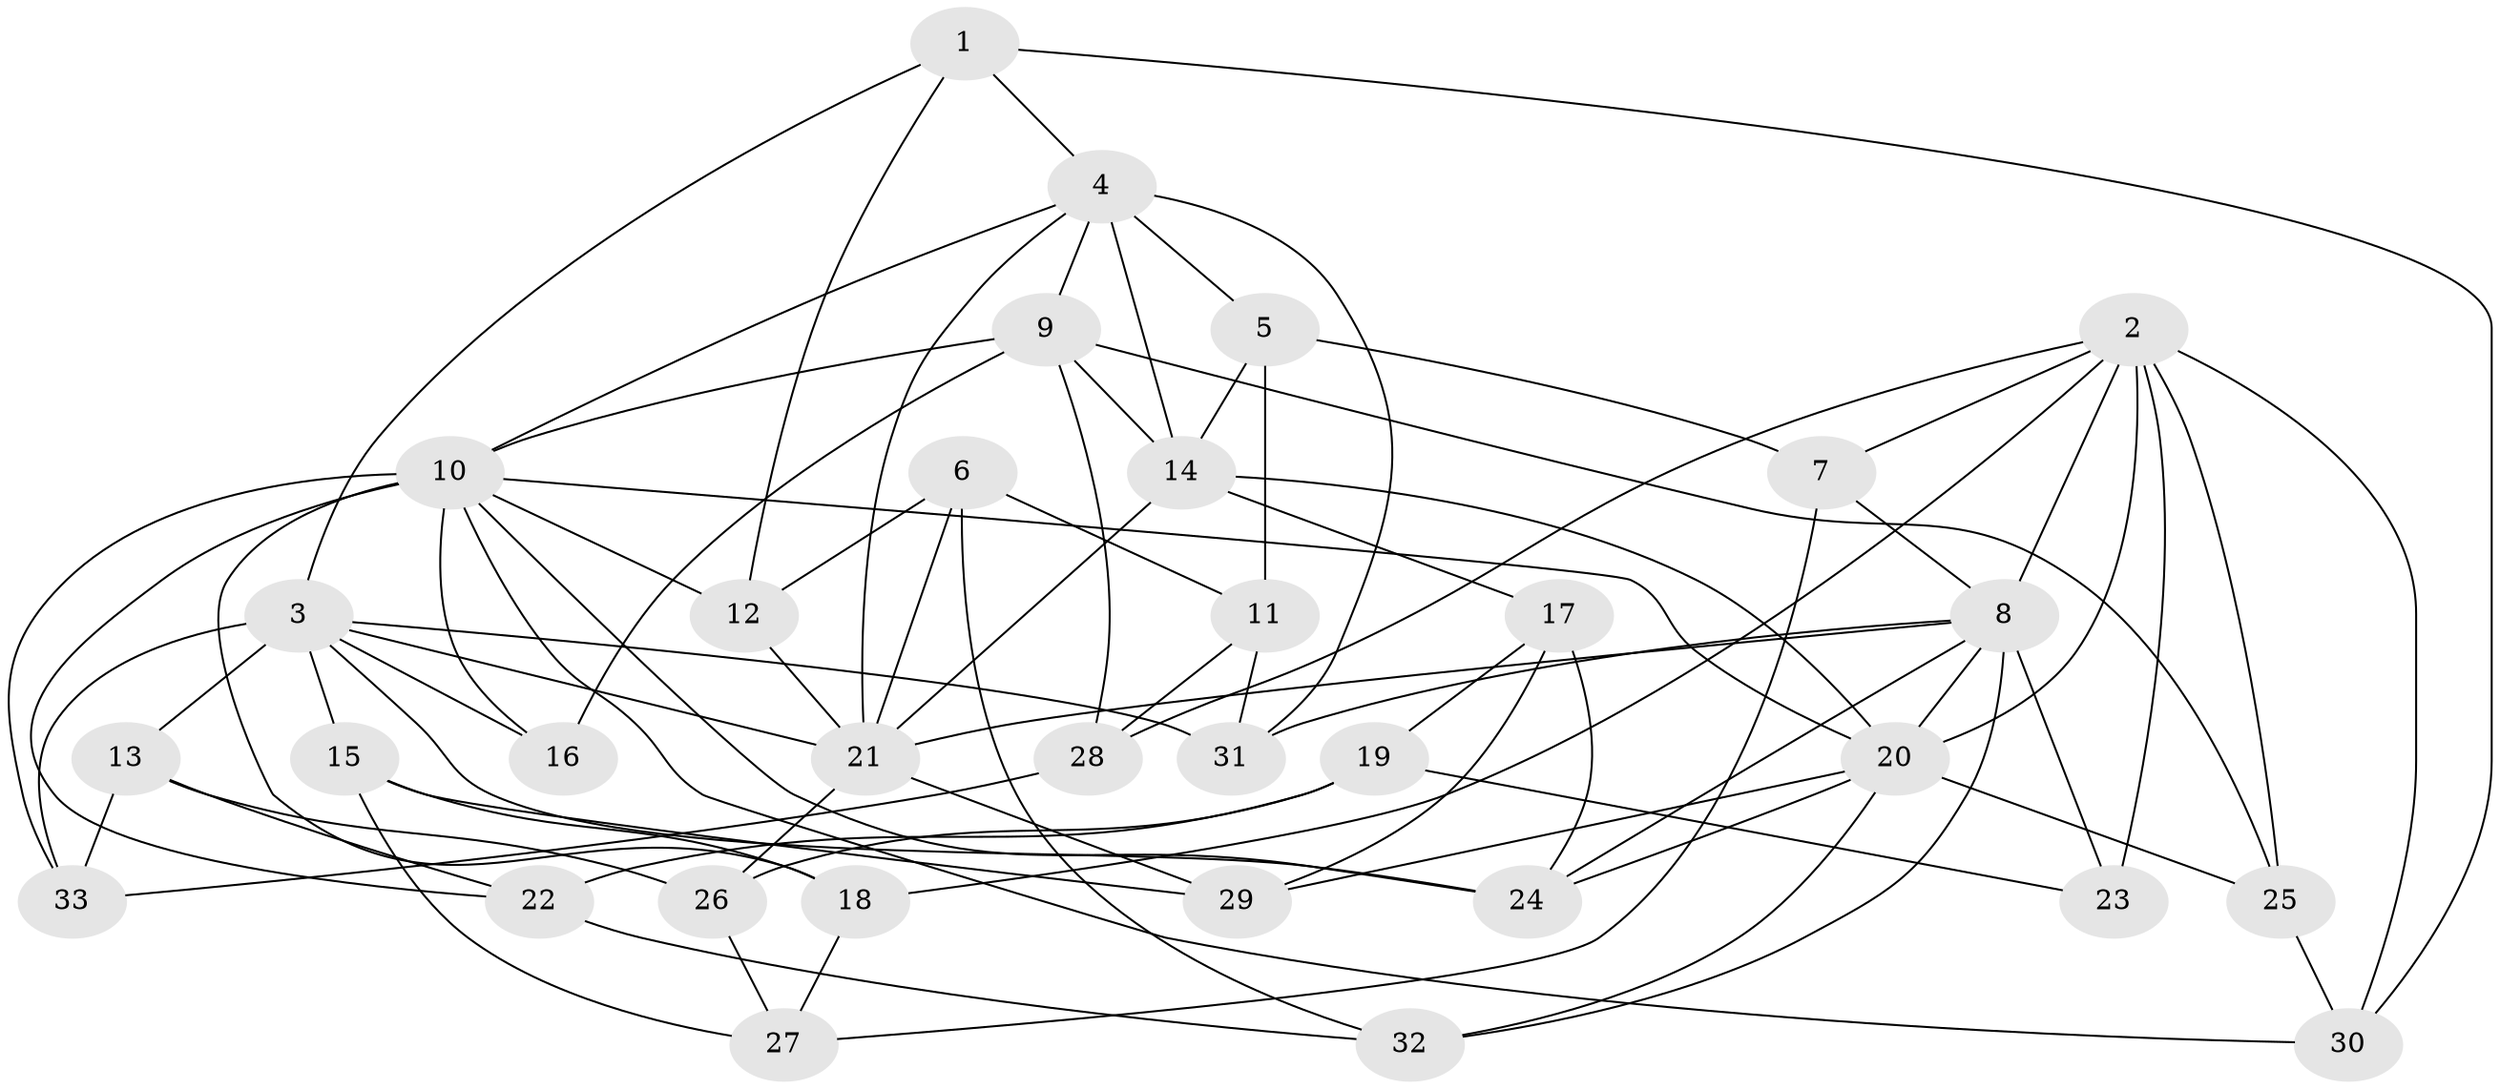 // original degree distribution, {4: 1.0}
// Generated by graph-tools (version 1.1) at 2025/38/03/09/25 02:38:14]
// undirected, 33 vertices, 82 edges
graph export_dot {
graph [start="1"]
  node [color=gray90,style=filled];
  1;
  2;
  3;
  4;
  5;
  6;
  7;
  8;
  9;
  10;
  11;
  12;
  13;
  14;
  15;
  16;
  17;
  18;
  19;
  20;
  21;
  22;
  23;
  24;
  25;
  26;
  27;
  28;
  29;
  30;
  31;
  32;
  33;
  1 -- 3 [weight=1.0];
  1 -- 4 [weight=1.0];
  1 -- 12 [weight=1.0];
  1 -- 30 [weight=1.0];
  2 -- 7 [weight=1.0];
  2 -- 8 [weight=1.0];
  2 -- 18 [weight=1.0];
  2 -- 20 [weight=1.0];
  2 -- 23 [weight=1.0];
  2 -- 25 [weight=1.0];
  2 -- 28 [weight=1.0];
  2 -- 30 [weight=1.0];
  3 -- 13 [weight=1.0];
  3 -- 15 [weight=1.0];
  3 -- 16 [weight=1.0];
  3 -- 21 [weight=1.0];
  3 -- 24 [weight=3.0];
  3 -- 31 [weight=1.0];
  3 -- 33 [weight=1.0];
  4 -- 5 [weight=1.0];
  4 -- 9 [weight=2.0];
  4 -- 10 [weight=1.0];
  4 -- 14 [weight=3.0];
  4 -- 21 [weight=1.0];
  4 -- 31 [weight=1.0];
  5 -- 7 [weight=1.0];
  5 -- 11 [weight=1.0];
  5 -- 14 [weight=1.0];
  6 -- 11 [weight=1.0];
  6 -- 12 [weight=1.0];
  6 -- 21 [weight=1.0];
  6 -- 32 [weight=1.0];
  7 -- 8 [weight=1.0];
  7 -- 27 [weight=1.0];
  8 -- 20 [weight=2.0];
  8 -- 21 [weight=1.0];
  8 -- 23 [weight=2.0];
  8 -- 24 [weight=1.0];
  8 -- 31 [weight=1.0];
  8 -- 32 [weight=1.0];
  9 -- 10 [weight=1.0];
  9 -- 14 [weight=1.0];
  9 -- 16 [weight=2.0];
  9 -- 25 [weight=1.0];
  9 -- 28 [weight=1.0];
  10 -- 12 [weight=1.0];
  10 -- 16 [weight=1.0];
  10 -- 18 [weight=1.0];
  10 -- 20 [weight=1.0];
  10 -- 22 [weight=1.0];
  10 -- 24 [weight=1.0];
  10 -- 30 [weight=1.0];
  10 -- 33 [weight=1.0];
  11 -- 28 [weight=1.0];
  11 -- 31 [weight=1.0];
  12 -- 21 [weight=1.0];
  13 -- 22 [weight=1.0];
  13 -- 26 [weight=1.0];
  13 -- 33 [weight=1.0];
  14 -- 17 [weight=1.0];
  14 -- 20 [weight=1.0];
  14 -- 21 [weight=1.0];
  15 -- 18 [weight=1.0];
  15 -- 27 [weight=1.0];
  15 -- 29 [weight=1.0];
  17 -- 19 [weight=1.0];
  17 -- 24 [weight=1.0];
  17 -- 29 [weight=1.0];
  18 -- 27 [weight=1.0];
  19 -- 22 [weight=1.0];
  19 -- 23 [weight=1.0];
  19 -- 26 [weight=1.0];
  20 -- 24 [weight=2.0];
  20 -- 25 [weight=1.0];
  20 -- 29 [weight=1.0];
  20 -- 32 [weight=1.0];
  21 -- 26 [weight=1.0];
  21 -- 29 [weight=1.0];
  22 -- 32 [weight=1.0];
  25 -- 30 [weight=1.0];
  26 -- 27 [weight=1.0];
  28 -- 33 [weight=1.0];
}
